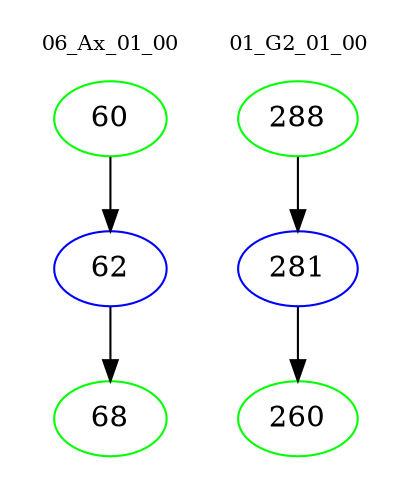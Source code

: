 digraph{
subgraph cluster_0 {
color = white
label = "06_Ax_01_00";
fontsize=10;
T0_60 [label="60", color="green"]
T0_60 -> T0_62 [color="black"]
T0_62 [label="62", color="blue"]
T0_62 -> T0_68 [color="black"]
T0_68 [label="68", color="green"]
}
subgraph cluster_1 {
color = white
label = "01_G2_01_00";
fontsize=10;
T1_288 [label="288", color="green"]
T1_288 -> T1_281 [color="black"]
T1_281 [label="281", color="blue"]
T1_281 -> T1_260 [color="black"]
T1_260 [label="260", color="green"]
}
}
